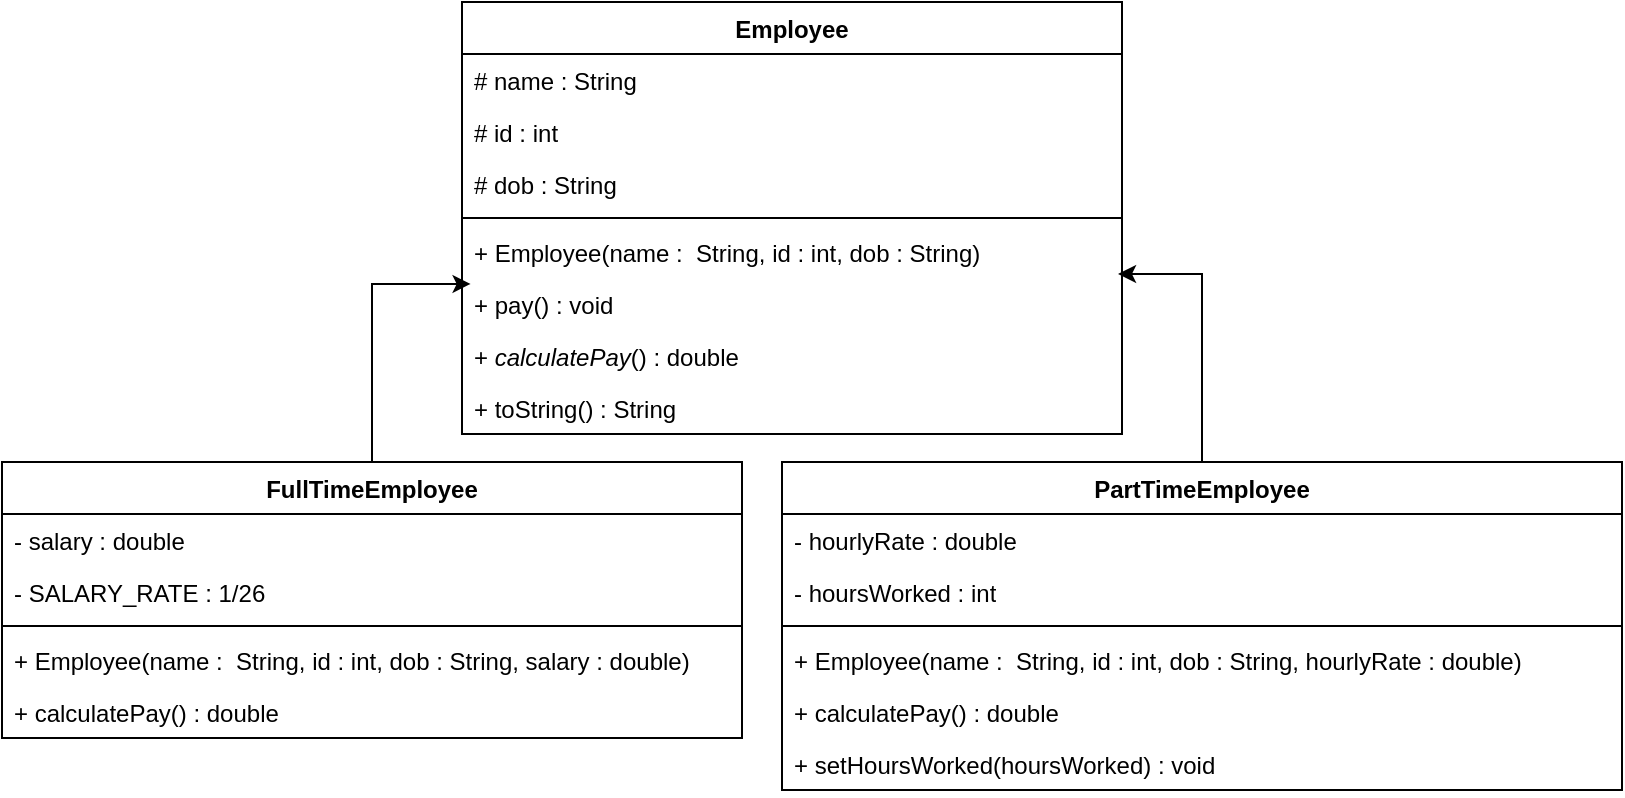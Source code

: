 <mxfile version="22.0.3" type="device">
  <diagram name="Page-1" id="VtdZJLvW5HjRO1MPgKZi">
    <mxGraphModel dx="1026" dy="659" grid="1" gridSize="10" guides="1" tooltips="1" connect="1" arrows="1" fold="1" page="1" pageScale="1" pageWidth="827" pageHeight="1169" math="0" shadow="0">
      <root>
        <mxCell id="0" />
        <mxCell id="1" parent="0" />
        <mxCell id="ik9kuIW8nJeAGETubhEo-1" value="Employee" style="swimlane;fontStyle=1;align=center;verticalAlign=top;childLayout=stackLayout;horizontal=1;startSize=26;horizontalStack=0;resizeParent=1;resizeParentMax=0;resizeLast=0;collapsible=1;marginBottom=0;whiteSpace=wrap;html=1;" vertex="1" parent="1">
          <mxGeometry x="240" y="100" width="330" height="216" as="geometry" />
        </mxCell>
        <mxCell id="ik9kuIW8nJeAGETubhEo-2" value="# name : String" style="text;strokeColor=none;fillColor=none;align=left;verticalAlign=top;spacingLeft=4;spacingRight=4;overflow=hidden;rotatable=0;points=[[0,0.5],[1,0.5]];portConstraint=eastwest;whiteSpace=wrap;html=1;" vertex="1" parent="ik9kuIW8nJeAGETubhEo-1">
          <mxGeometry y="26" width="330" height="26" as="geometry" />
        </mxCell>
        <mxCell id="ik9kuIW8nJeAGETubhEo-5" value="#&amp;nbsp;id : int" style="text;strokeColor=none;fillColor=none;align=left;verticalAlign=top;spacingLeft=4;spacingRight=4;overflow=hidden;rotatable=0;points=[[0,0.5],[1,0.5]];portConstraint=eastwest;whiteSpace=wrap;html=1;" vertex="1" parent="ik9kuIW8nJeAGETubhEo-1">
          <mxGeometry y="52" width="330" height="26" as="geometry" />
        </mxCell>
        <mxCell id="ik9kuIW8nJeAGETubhEo-6" value="#&amp;nbsp;dob : String" style="text;strokeColor=none;fillColor=none;align=left;verticalAlign=top;spacingLeft=4;spacingRight=4;overflow=hidden;rotatable=0;points=[[0,0.5],[1,0.5]];portConstraint=eastwest;whiteSpace=wrap;html=1;" vertex="1" parent="ik9kuIW8nJeAGETubhEo-1">
          <mxGeometry y="78" width="330" height="26" as="geometry" />
        </mxCell>
        <mxCell id="ik9kuIW8nJeAGETubhEo-3" value="" style="line;strokeWidth=1;fillColor=none;align=left;verticalAlign=middle;spacingTop=-1;spacingLeft=3;spacingRight=3;rotatable=0;labelPosition=right;points=[];portConstraint=eastwest;strokeColor=inherit;" vertex="1" parent="ik9kuIW8nJeAGETubhEo-1">
          <mxGeometry y="104" width="330" height="8" as="geometry" />
        </mxCell>
        <mxCell id="ik9kuIW8nJeAGETubhEo-4" value="+ Employee(name :&amp;nbsp; String, id : int, dob : String)" style="text;strokeColor=none;fillColor=none;align=left;verticalAlign=top;spacingLeft=4;spacingRight=4;overflow=hidden;rotatable=0;points=[[0,0.5],[1,0.5]];portConstraint=eastwest;whiteSpace=wrap;html=1;" vertex="1" parent="ik9kuIW8nJeAGETubhEo-1">
          <mxGeometry y="112" width="330" height="26" as="geometry" />
        </mxCell>
        <mxCell id="ik9kuIW8nJeAGETubhEo-19" value="+ pay() : void" style="text;strokeColor=none;fillColor=none;align=left;verticalAlign=top;spacingLeft=4;spacingRight=4;overflow=hidden;rotatable=0;points=[[0,0.5],[1,0.5]];portConstraint=eastwest;whiteSpace=wrap;html=1;" vertex="1" parent="ik9kuIW8nJeAGETubhEo-1">
          <mxGeometry y="138" width="330" height="26" as="geometry" />
        </mxCell>
        <mxCell id="ik9kuIW8nJeAGETubhEo-21" value="+ &lt;i&gt;calculatePay&lt;/i&gt;() : double" style="text;strokeColor=none;fillColor=none;align=left;verticalAlign=top;spacingLeft=4;spacingRight=4;overflow=hidden;rotatable=0;points=[[0,0.5],[1,0.5]];portConstraint=eastwest;whiteSpace=wrap;html=1;" vertex="1" parent="ik9kuIW8nJeAGETubhEo-1">
          <mxGeometry y="164" width="330" height="26" as="geometry" />
        </mxCell>
        <mxCell id="ik9kuIW8nJeAGETubhEo-20" value="+ toString() : String" style="text;strokeColor=none;fillColor=none;align=left;verticalAlign=top;spacingLeft=4;spacingRight=4;overflow=hidden;rotatable=0;points=[[0,0.5],[1,0.5]];portConstraint=eastwest;whiteSpace=wrap;html=1;" vertex="1" parent="ik9kuIW8nJeAGETubhEo-1">
          <mxGeometry y="190" width="330" height="26" as="geometry" />
        </mxCell>
        <mxCell id="ik9kuIW8nJeAGETubhEo-7" value="FullTimeEmployee" style="swimlane;fontStyle=1;align=center;verticalAlign=top;childLayout=stackLayout;horizontal=1;startSize=26;horizontalStack=0;resizeParent=1;resizeParentMax=0;resizeLast=0;collapsible=1;marginBottom=0;whiteSpace=wrap;html=1;" vertex="1" parent="1">
          <mxGeometry x="10" y="330" width="370" height="138" as="geometry" />
        </mxCell>
        <mxCell id="ik9kuIW8nJeAGETubhEo-8" value="- salary : double" style="text;strokeColor=none;fillColor=none;align=left;verticalAlign=top;spacingLeft=4;spacingRight=4;overflow=hidden;rotatable=0;points=[[0,0.5],[1,0.5]];portConstraint=eastwest;whiteSpace=wrap;html=1;" vertex="1" parent="ik9kuIW8nJeAGETubhEo-7">
          <mxGeometry y="26" width="370" height="26" as="geometry" />
        </mxCell>
        <mxCell id="ik9kuIW8nJeAGETubhEo-22" value="- SALARY_RATE : 1/26" style="text;strokeColor=none;fillColor=none;align=left;verticalAlign=top;spacingLeft=4;spacingRight=4;overflow=hidden;rotatable=0;points=[[0,0.5],[1,0.5]];portConstraint=eastwest;whiteSpace=wrap;html=1;" vertex="1" parent="ik9kuIW8nJeAGETubhEo-7">
          <mxGeometry y="52" width="370" height="26" as="geometry" />
        </mxCell>
        <mxCell id="ik9kuIW8nJeAGETubhEo-9" value="" style="line;strokeWidth=1;fillColor=none;align=left;verticalAlign=middle;spacingTop=-1;spacingLeft=3;spacingRight=3;rotatable=0;labelPosition=right;points=[];portConstraint=eastwest;strokeColor=inherit;" vertex="1" parent="ik9kuIW8nJeAGETubhEo-7">
          <mxGeometry y="78" width="370" height="8" as="geometry" />
        </mxCell>
        <mxCell id="ik9kuIW8nJeAGETubhEo-10" value="+ Employee(name :&amp;nbsp; String, id : int, dob : String, salary : double)" style="text;strokeColor=none;fillColor=none;align=left;verticalAlign=top;spacingLeft=4;spacingRight=4;overflow=hidden;rotatable=0;points=[[0,0.5],[1,0.5]];portConstraint=eastwest;whiteSpace=wrap;html=1;" vertex="1" parent="ik9kuIW8nJeAGETubhEo-7">
          <mxGeometry y="86" width="370" height="26" as="geometry" />
        </mxCell>
        <mxCell id="ik9kuIW8nJeAGETubhEo-23" value="+ calculatePay() : double" style="text;strokeColor=none;fillColor=none;align=left;verticalAlign=top;spacingLeft=4;spacingRight=4;overflow=hidden;rotatable=0;points=[[0,0.5],[1,0.5]];portConstraint=eastwest;whiteSpace=wrap;html=1;" vertex="1" parent="ik9kuIW8nJeAGETubhEo-7">
          <mxGeometry y="112" width="370" height="26" as="geometry" />
        </mxCell>
        <mxCell id="ik9kuIW8nJeAGETubhEo-11" value="PartTimeEmployee" style="swimlane;fontStyle=1;align=center;verticalAlign=top;childLayout=stackLayout;horizontal=1;startSize=26;horizontalStack=0;resizeParent=1;resizeParentMax=0;resizeLast=0;collapsible=1;marginBottom=0;whiteSpace=wrap;html=1;" vertex="1" parent="1">
          <mxGeometry x="400" y="330" width="420" height="164" as="geometry" />
        </mxCell>
        <mxCell id="ik9kuIW8nJeAGETubhEo-12" value="- hourlyRate : double" style="text;strokeColor=none;fillColor=none;align=left;verticalAlign=top;spacingLeft=4;spacingRight=4;overflow=hidden;rotatable=0;points=[[0,0.5],[1,0.5]];portConstraint=eastwest;whiteSpace=wrap;html=1;" vertex="1" parent="ik9kuIW8nJeAGETubhEo-11">
          <mxGeometry y="26" width="420" height="26" as="geometry" />
        </mxCell>
        <mxCell id="ik9kuIW8nJeAGETubhEo-18" value="- hoursWorked : int" style="text;strokeColor=none;fillColor=none;align=left;verticalAlign=top;spacingLeft=4;spacingRight=4;overflow=hidden;rotatable=0;points=[[0,0.5],[1,0.5]];portConstraint=eastwest;whiteSpace=wrap;html=1;" vertex="1" parent="ik9kuIW8nJeAGETubhEo-11">
          <mxGeometry y="52" width="420" height="26" as="geometry" />
        </mxCell>
        <mxCell id="ik9kuIW8nJeAGETubhEo-13" value="" style="line;strokeWidth=1;fillColor=none;align=left;verticalAlign=middle;spacingTop=-1;spacingLeft=3;spacingRight=3;rotatable=0;labelPosition=right;points=[];portConstraint=eastwest;strokeColor=inherit;" vertex="1" parent="ik9kuIW8nJeAGETubhEo-11">
          <mxGeometry y="78" width="420" height="8" as="geometry" />
        </mxCell>
        <mxCell id="ik9kuIW8nJeAGETubhEo-14" value="+ Employee(name :&amp;nbsp; String, id : int, dob : String, hourlyRate : double)" style="text;strokeColor=none;fillColor=none;align=left;verticalAlign=top;spacingLeft=4;spacingRight=4;overflow=hidden;rotatable=0;points=[[0,0.5],[1,0.5]];portConstraint=eastwest;whiteSpace=wrap;html=1;" vertex="1" parent="ik9kuIW8nJeAGETubhEo-11">
          <mxGeometry y="86" width="420" height="26" as="geometry" />
        </mxCell>
        <mxCell id="ik9kuIW8nJeAGETubhEo-24" value="+ calculatePay() : double" style="text;strokeColor=none;fillColor=none;align=left;verticalAlign=top;spacingLeft=4;spacingRight=4;overflow=hidden;rotatable=0;points=[[0,0.5],[1,0.5]];portConstraint=eastwest;whiteSpace=wrap;html=1;" vertex="1" parent="ik9kuIW8nJeAGETubhEo-11">
          <mxGeometry y="112" width="420" height="26" as="geometry" />
        </mxCell>
        <mxCell id="ik9kuIW8nJeAGETubhEo-25" value="+ setHoursWorked(hoursWorked) : void" style="text;strokeColor=none;fillColor=none;align=left;verticalAlign=top;spacingLeft=4;spacingRight=4;overflow=hidden;rotatable=0;points=[[0,0.5],[1,0.5]];portConstraint=eastwest;whiteSpace=wrap;html=1;" vertex="1" parent="ik9kuIW8nJeAGETubhEo-11">
          <mxGeometry y="138" width="420" height="26" as="geometry" />
        </mxCell>
        <mxCell id="ik9kuIW8nJeAGETubhEo-15" style="edgeStyle=orthogonalEdgeStyle;rounded=0;orthogonalLoop=1;jettySize=auto;html=1;exitX=0.5;exitY=0;exitDx=0;exitDy=0;entryX=0.013;entryY=1.115;entryDx=0;entryDy=0;entryPerimeter=0;" edge="1" parent="1" source="ik9kuIW8nJeAGETubhEo-7" target="ik9kuIW8nJeAGETubhEo-4">
          <mxGeometry relative="1" as="geometry" />
        </mxCell>
        <mxCell id="ik9kuIW8nJeAGETubhEo-17" style="edgeStyle=orthogonalEdgeStyle;rounded=0;orthogonalLoop=1;jettySize=auto;html=1;exitX=0.5;exitY=0;exitDx=0;exitDy=0;entryX=0.994;entryY=0.923;entryDx=0;entryDy=0;entryPerimeter=0;" edge="1" parent="1" source="ik9kuIW8nJeAGETubhEo-11" target="ik9kuIW8nJeAGETubhEo-4">
          <mxGeometry relative="1" as="geometry" />
        </mxCell>
      </root>
    </mxGraphModel>
  </diagram>
</mxfile>
